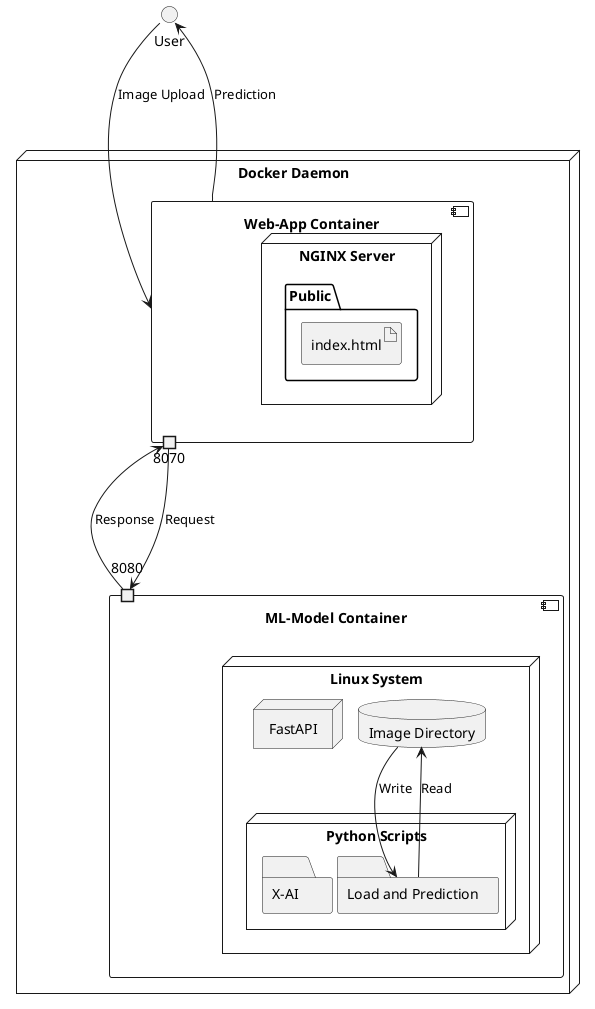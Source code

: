 @startuml

Interface User
node "Docker Daemon" {
  
  component "ML-Model Container" as ML {
    portin "8080" as p1
    
    node "Linux System" {
        database "Image Directory" as vol
        node "FastAPI" as fastapi
        node "Python Scripts" as python {
            folder "Load and Prediction" as load_and_prediction
            folder "X-AI" as x_ai
        }
    }
  }

  component "Web-App Container" as APP {
    portout "8070" as p2
    node "NGINX Server" as nginx {
        folder "Public" as public {
            artifact "index.html"
        }
    }
  }
}

p1 ---> p2 : Response
p2 ---> p1 : Request
User ---> APP : Image Upload
APP ---> User : Prediction 

load_and_prediction --> vol : Read
vol --> load_and_prediction : Write

@enduml
